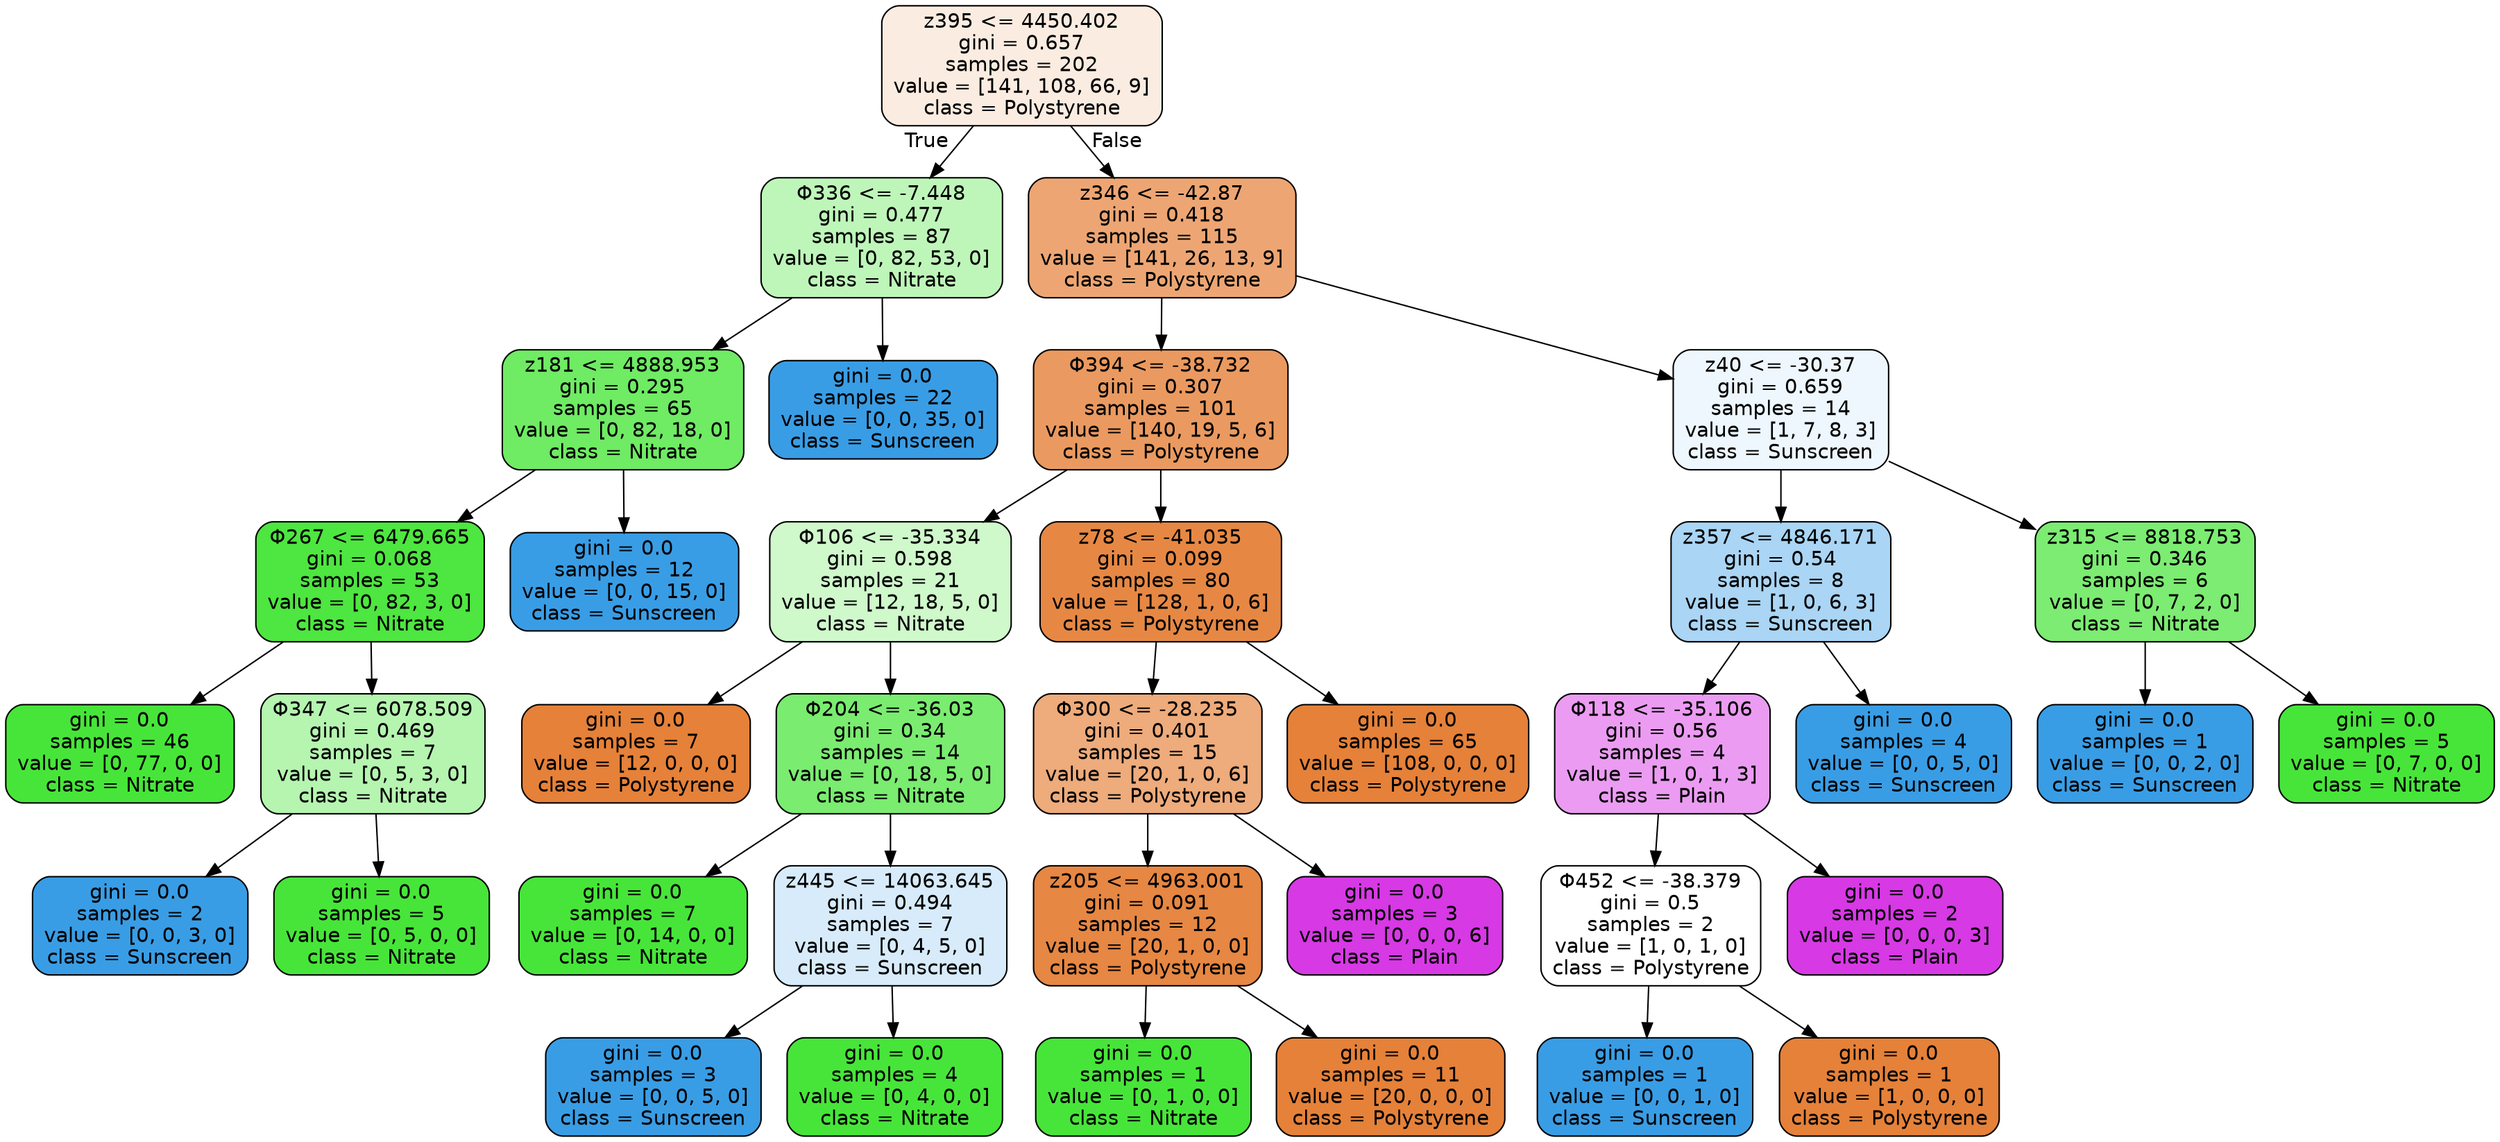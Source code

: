 digraph Tree {
node [shape=box, style="filled, rounded", color="black", fontname="helvetica"] ;
edge [fontname="helvetica"] ;
0 [label="z395 <= 4450.402\ngini = 0.657\nsamples = 202\nvalue = [141, 108, 66, 9]\nclass = Polystyrene", fillcolor="#fbece1"] ;
1 [label="Φ336 <= -7.448\ngini = 0.477\nsamples = 87\nvalue = [0, 82, 53, 0]\nclass = Nitrate", fillcolor="#bef6b9"] ;
0 -> 1 [labeldistance=2.5, labelangle=45, headlabel="True"] ;
2 [label="z181 <= 4888.953\ngini = 0.295\nsamples = 65\nvalue = [0, 82, 18, 0]\nclass = Nitrate", fillcolor="#6feb64"] ;
1 -> 2 ;
3 [label="Φ267 <= 6479.665\ngini = 0.068\nsamples = 53\nvalue = [0, 82, 3, 0]\nclass = Nitrate", fillcolor="#4ee640"] ;
2 -> 3 ;
4 [label="gini = 0.0\nsamples = 46\nvalue = [0, 77, 0, 0]\nclass = Nitrate", fillcolor="#47e539"] ;
3 -> 4 ;
5 [label="Φ347 <= 6078.509\ngini = 0.469\nsamples = 7\nvalue = [0, 5, 3, 0]\nclass = Nitrate", fillcolor="#b5f5b0"] ;
3 -> 5 ;
6 [label="gini = 0.0\nsamples = 2\nvalue = [0, 0, 3, 0]\nclass = Sunscreen", fillcolor="#399de5"] ;
5 -> 6 ;
7 [label="gini = 0.0\nsamples = 5\nvalue = [0, 5, 0, 0]\nclass = Nitrate", fillcolor="#47e539"] ;
5 -> 7 ;
8 [label="gini = 0.0\nsamples = 12\nvalue = [0, 0, 15, 0]\nclass = Sunscreen", fillcolor="#399de5"] ;
2 -> 8 ;
9 [label="gini = 0.0\nsamples = 22\nvalue = [0, 0, 35, 0]\nclass = Sunscreen", fillcolor="#399de5"] ;
1 -> 9 ;
10 [label="z346 <= -42.87\ngini = 0.418\nsamples = 115\nvalue = [141, 26, 13, 9]\nclass = Polystyrene", fillcolor="#eda673"] ;
0 -> 10 [labeldistance=2.5, labelangle=-45, headlabel="False"] ;
11 [label="Φ394 <= -38.732\ngini = 0.307\nsamples = 101\nvalue = [140, 19, 5, 6]\nclass = Polystyrene", fillcolor="#ea9a60"] ;
10 -> 11 ;
12 [label="Φ106 <= -35.334\ngini = 0.598\nsamples = 21\nvalue = [12, 18, 5, 0]\nclass = Nitrate", fillcolor="#cff8cb"] ;
11 -> 12 ;
13 [label="gini = 0.0\nsamples = 7\nvalue = [12, 0, 0, 0]\nclass = Polystyrene", fillcolor="#e58139"] ;
12 -> 13 ;
14 [label="Φ204 <= -36.03\ngini = 0.34\nsamples = 14\nvalue = [0, 18, 5, 0]\nclass = Nitrate", fillcolor="#7aec70"] ;
12 -> 14 ;
15 [label="gini = 0.0\nsamples = 7\nvalue = [0, 14, 0, 0]\nclass = Nitrate", fillcolor="#47e539"] ;
14 -> 15 ;
16 [label="z445 <= 14063.645\ngini = 0.494\nsamples = 7\nvalue = [0, 4, 5, 0]\nclass = Sunscreen", fillcolor="#d7ebfa"] ;
14 -> 16 ;
17 [label="gini = 0.0\nsamples = 3\nvalue = [0, 0, 5, 0]\nclass = Sunscreen", fillcolor="#399de5"] ;
16 -> 17 ;
18 [label="gini = 0.0\nsamples = 4\nvalue = [0, 4, 0, 0]\nclass = Nitrate", fillcolor="#47e539"] ;
16 -> 18 ;
19 [label="z78 <= -41.035\ngini = 0.099\nsamples = 80\nvalue = [128, 1, 0, 6]\nclass = Polystyrene", fillcolor="#e68844"] ;
11 -> 19 ;
20 [label="Φ300 <= -28.235\ngini = 0.401\nsamples = 15\nvalue = [20, 1, 0, 6]\nclass = Polystyrene", fillcolor="#eeab7b"] ;
19 -> 20 ;
21 [label="z205 <= 4963.001\ngini = 0.091\nsamples = 12\nvalue = [20, 1, 0, 0]\nclass = Polystyrene", fillcolor="#e68743"] ;
20 -> 21 ;
22 [label="gini = 0.0\nsamples = 1\nvalue = [0, 1, 0, 0]\nclass = Nitrate", fillcolor="#47e539"] ;
21 -> 22 ;
23 [label="gini = 0.0\nsamples = 11\nvalue = [20, 0, 0, 0]\nclass = Polystyrene", fillcolor="#e58139"] ;
21 -> 23 ;
24 [label="gini = 0.0\nsamples = 3\nvalue = [0, 0, 0, 6]\nclass = Plain", fillcolor="#d739e5"] ;
20 -> 24 ;
25 [label="gini = 0.0\nsamples = 65\nvalue = [108, 0, 0, 0]\nclass = Polystyrene", fillcolor="#e58139"] ;
19 -> 25 ;
26 [label="z40 <= -30.37\ngini = 0.659\nsamples = 14\nvalue = [1, 7, 8, 3]\nclass = Sunscreen", fillcolor="#eef7fd"] ;
10 -> 26 ;
27 [label="z357 <= 4846.171\ngini = 0.54\nsamples = 8\nvalue = [1, 0, 6, 3]\nclass = Sunscreen", fillcolor="#aad5f4"] ;
26 -> 27 ;
28 [label="Φ118 <= -35.106\ngini = 0.56\nsamples = 4\nvalue = [1, 0, 1, 3]\nclass = Plain", fillcolor="#eb9cf2"] ;
27 -> 28 ;
29 [label="Φ452 <= -38.379\ngini = 0.5\nsamples = 2\nvalue = [1, 0, 1, 0]\nclass = Polystyrene", fillcolor="#ffffff"] ;
28 -> 29 ;
30 [label="gini = 0.0\nsamples = 1\nvalue = [0, 0, 1, 0]\nclass = Sunscreen", fillcolor="#399de5"] ;
29 -> 30 ;
31 [label="gini = 0.0\nsamples = 1\nvalue = [1, 0, 0, 0]\nclass = Polystyrene", fillcolor="#e58139"] ;
29 -> 31 ;
32 [label="gini = 0.0\nsamples = 2\nvalue = [0, 0, 0, 3]\nclass = Plain", fillcolor="#d739e5"] ;
28 -> 32 ;
33 [label="gini = 0.0\nsamples = 4\nvalue = [0, 0, 5, 0]\nclass = Sunscreen", fillcolor="#399de5"] ;
27 -> 33 ;
34 [label="z315 <= 8818.753\ngini = 0.346\nsamples = 6\nvalue = [0, 7, 2, 0]\nclass = Nitrate", fillcolor="#7cec72"] ;
26 -> 34 ;
35 [label="gini = 0.0\nsamples = 1\nvalue = [0, 0, 2, 0]\nclass = Sunscreen", fillcolor="#399de5"] ;
34 -> 35 ;
36 [label="gini = 0.0\nsamples = 5\nvalue = [0, 7, 0, 0]\nclass = Nitrate", fillcolor="#47e539"] ;
34 -> 36 ;
}